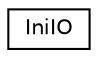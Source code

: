 digraph "Graphical Class Hierarchy"
{
  edge [fontname="Helvetica",fontsize="10",labelfontname="Helvetica",labelfontsize="10"];
  node [fontname="Helvetica",fontsize="10",shape=record];
  rankdir="LR";
  Node0 [label="IniIO",height=0.2,width=0.4,color="black", fillcolor="white", style="filled",URL="$classIniIO.html"];
}
